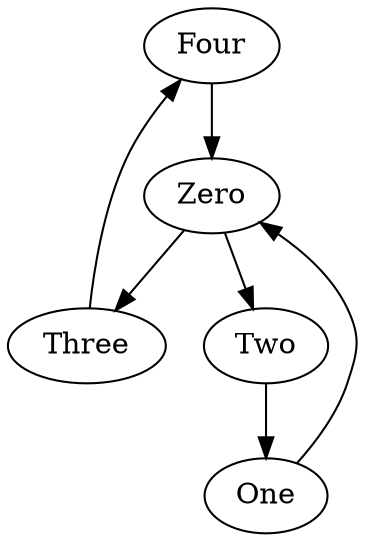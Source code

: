 digraph visual{
Four->Zero[weight=72];
One->Zero[weight=10];
Three->Four[weight=19];
Two->One[weight=41];
Zero->Three[weight=15];
Zero->Two[weight=11];
}
